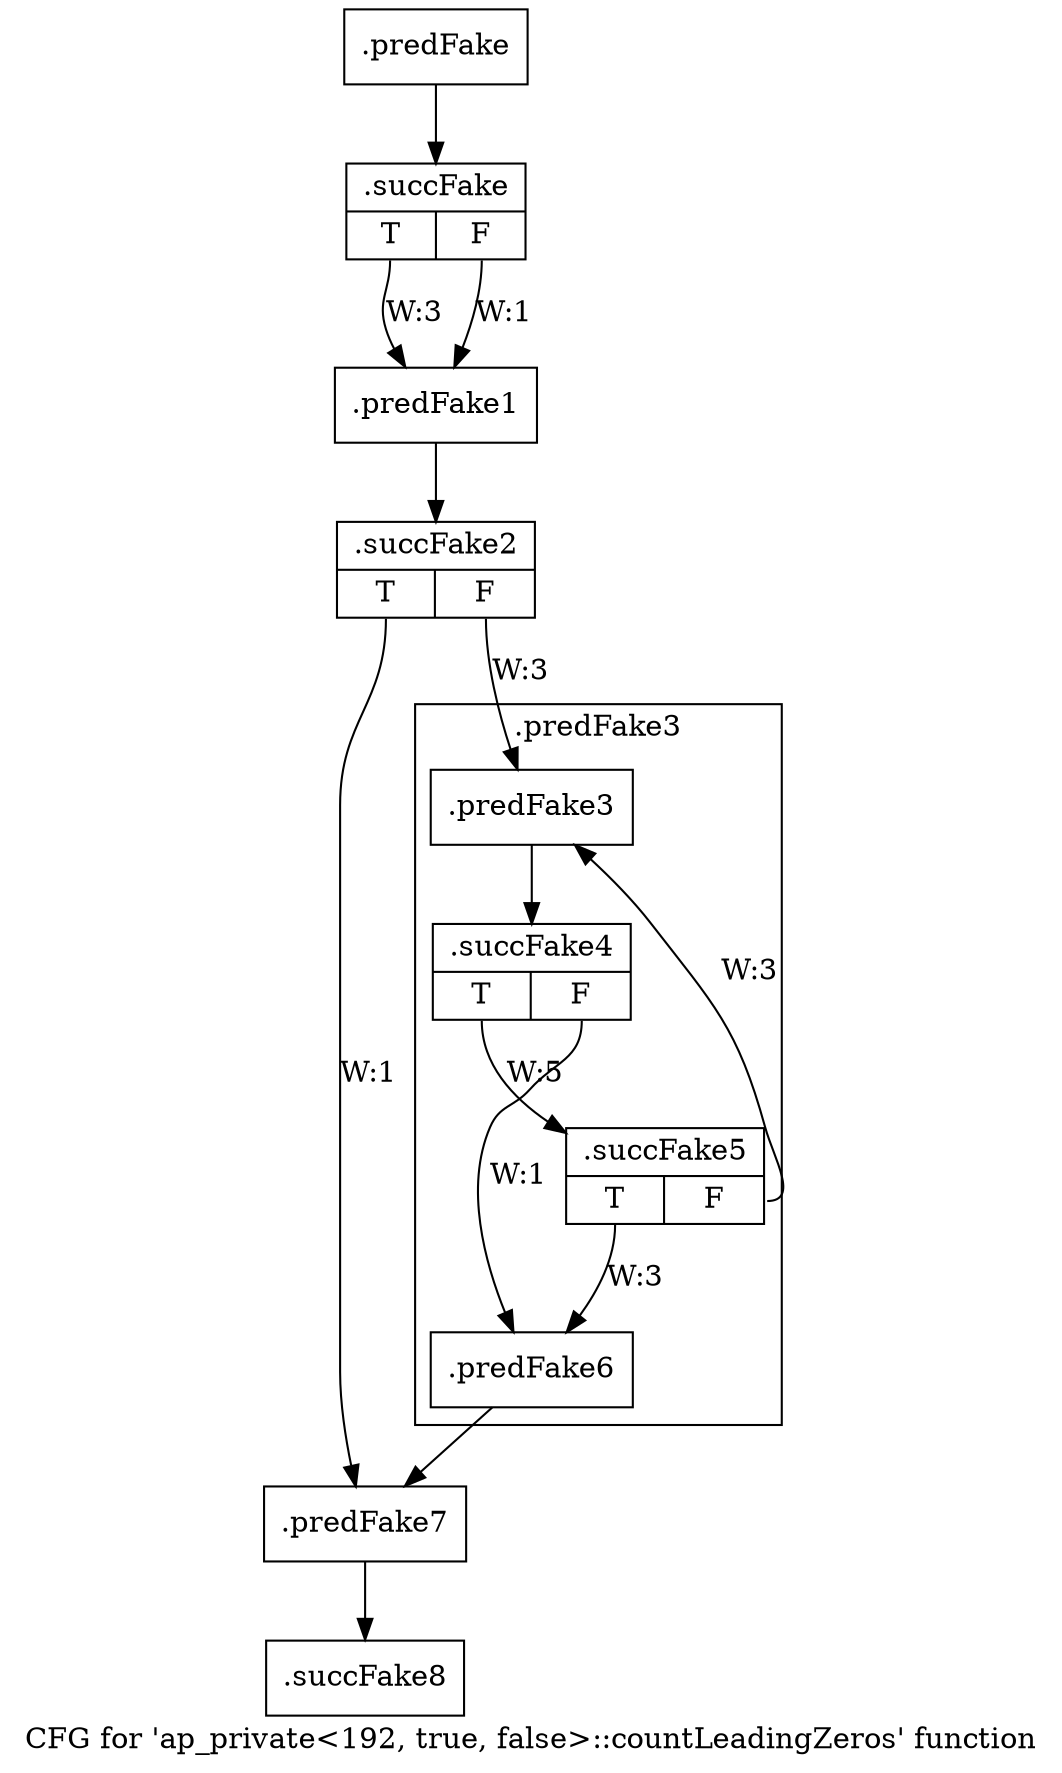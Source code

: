 digraph "CFG for 'ap_private\<192, true, false\>::countLeadingZeros' function" {
	label="CFG for 'ap_private\<192, true, false\>::countLeadingZeros' function";

	Node0x5fbbd90 [shape=record,filename="",linenumber="",label="{.predFake}"];
	Node0x5fbbd90 -> Node0x63182c0[ callList="" memoryops="" filename="/mnt/xilinx/Vitis_HLS/2021.2/include/etc/ap_private.h" execusionnum="2"];
	Node0x63182c0 [shape=record,filename="/mnt/xilinx/Vitis_HLS/2021.2/include/etc/ap_private.h",linenumber="5608",label="{.succFake|{<s0>T|<s1>F}}"];
	Node0x63182c0:s0 -> Node0x5fbc910[label="W:3" callList="" memoryops="" filename="/mnt/xilinx/Vitis_HLS/2021.2/include/etc/ap_private.h" execusionnum="2"];
	Node0x63182c0:s1 -> Node0x5fbc910[label="W:1"];
	Node0x5fbc910 [shape=record,filename="/mnt/xilinx/Vitis_HLS/2021.2/include/etc/ap_private.h",linenumber="5609",label="{.predFake1}"];
	Node0x5fbc910 -> Node0x6318420[ callList="" memoryops="" filename="/mnt/xilinx/Vitis_HLS/2021.2/include/etc/ap_private.h" execusionnum="2"];
	Node0x6318420 [shape=record,filename="/mnt/xilinx/Vitis_HLS/2021.2/include/etc/ap_private.h",linenumber="5609",label="{.succFake2|{<s0>T|<s1>F}}"];
	Node0x6318420:s0 -> Node0x5fbcbe0[label="W:1"];
	Node0x6318420:s1 -> Node0x5fbc9b0[label="W:3" callList="" memoryops="" filename="/mnt/xilinx/Vitis_HLS/2021.2/include/etc/ap_private.h" execusionnum="2"];
	Node0x5fbcb90 [shape=record,filename="/mnt/xilinx/Vitis_HLS/2021.2/include/etc/ap_private.h",linenumber="5618",label="{.predFake6}"];
	Node0x5fbcb90 -> Node0x5fbcbe0[ callList="" memoryops="" filename="/mnt/xilinx/Vitis_HLS/2021.2/include/etc/ap_private.h" execusionnum="2"];
	Node0x5fbcbe0 [shape=record,filename="/mnt/xilinx/Vitis_HLS/2021.2/include/etc/ap_private.h",linenumber="5619",label="{.predFake7}"];
	Node0x5fbcbe0 -> Node0x63188a0[ callList="" memoryops="" filename="/mnt/xilinx/Vitis_HLS/2021.2/include/etc/ap_private.h" execusionnum="0"];
	Node0x63188a0 [shape=record,filename="/mnt/xilinx/Vitis_HLS/2021.2/include/etc/ap_private.h",linenumber="5619",label="{.succFake8}"];
subgraph cluster_0 {
	label=".predFake3";
	tripcount="0";
	invocationtime="3";

	Node0x5fbc9b0 [shape=record,filename="/mnt/xilinx/Vitis_HLS/2021.2/include/etc/ap_private.h",linenumber="5610",label="{.predFake3}"];
	Node0x5fbc9b0 -> Node0x63185e0[ callList="" memoryops="" filename="/mnt/xilinx/Vitis_HLS/2021.2/include/etc/ap_private.h" execusionnum="4"];
	Node0x63185e0 [shape=record,filename="/mnt/xilinx/Vitis_HLS/2021.2/include/etc/ap_private.h",linenumber="5610",label="{.succFake4|{<s0>T|<s1>F}}"];
	Node0x63185e0:s0 -> Node0x6318690[label="W:5" callList="" memoryops="" filename="/mnt/xilinx/Vitis_HLS/2021.2/include/etc/ap_private.h" execusionnum="4"];
	Node0x63185e0:s1 -> Node0x5fbcb90[label="W:1"];
	Node0x6318690 [shape=record,filename="/mnt/xilinx/Vitis_HLS/2021.2/include/etc/ap_private.h",linenumber="5611",label="{.succFake5|{<s0>T|<s1>F}}"];
	Node0x6318690:s0 -> Node0x5fbcb90[label="W:3" callList="" memoryops="" filename="/mnt/xilinx/Vitis_HLS/2021.2/include/etc/ap_private.h" execusionnum="2"];
	Node0x6318690:s1 -> Node0x5fbc9b0[label="W:3" callList="" memoryops="" filename="/mnt/xilinx/Vitis_HLS/2021.2/include/etc/ap_private.h" execusionnum="2"];
}
}
